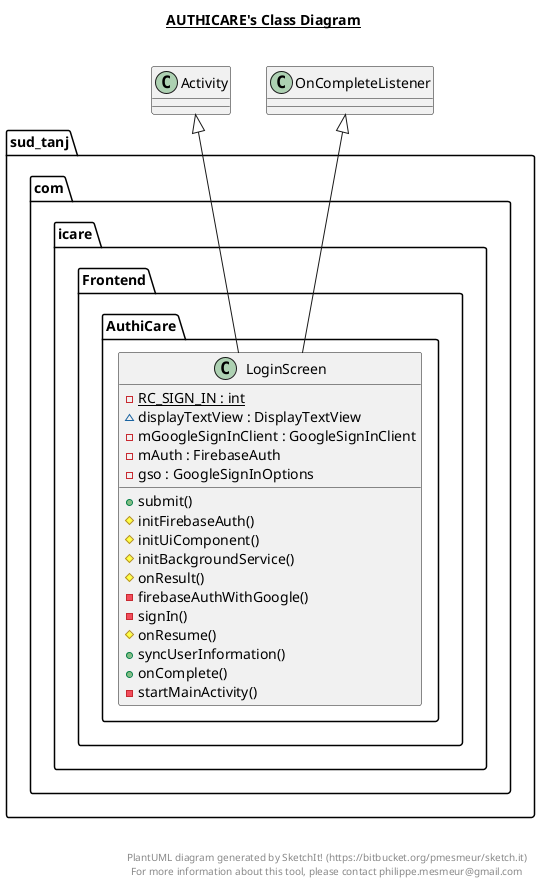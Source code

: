 @startuml

title __AUTHICARE's Class Diagram__\n

  package sud_tanj.com.icare {
    package sud_tanj.com.icare.Frontend.AuthiCare {
      class LoginScreen {
          {static} - RC_SIGN_IN : int
          ~ displayTextView : DisplayTextView
          - mGoogleSignInClient : GoogleSignInClient
          - mAuth : FirebaseAuth
          - gso : GoogleSignInOptions
          + submit()
          # initFirebaseAuth()
          # initUiComponent()
          # initBackgroundService()
          # onResult()
          - firebaseAuthWithGoogle()
          - signIn()
          # onResume()
          + syncUserInformation()
          + onComplete()
          - startMainActivity()
      }
    }
  }
  

  LoginScreen -up-|> OnCompleteListener
  LoginScreen -up-|> Activity


right footer


PlantUML diagram generated by SketchIt! (https://bitbucket.org/pmesmeur/sketch.it)
For more information about this tool, please contact philippe.mesmeur@gmail.com
endfooter

@enduml
